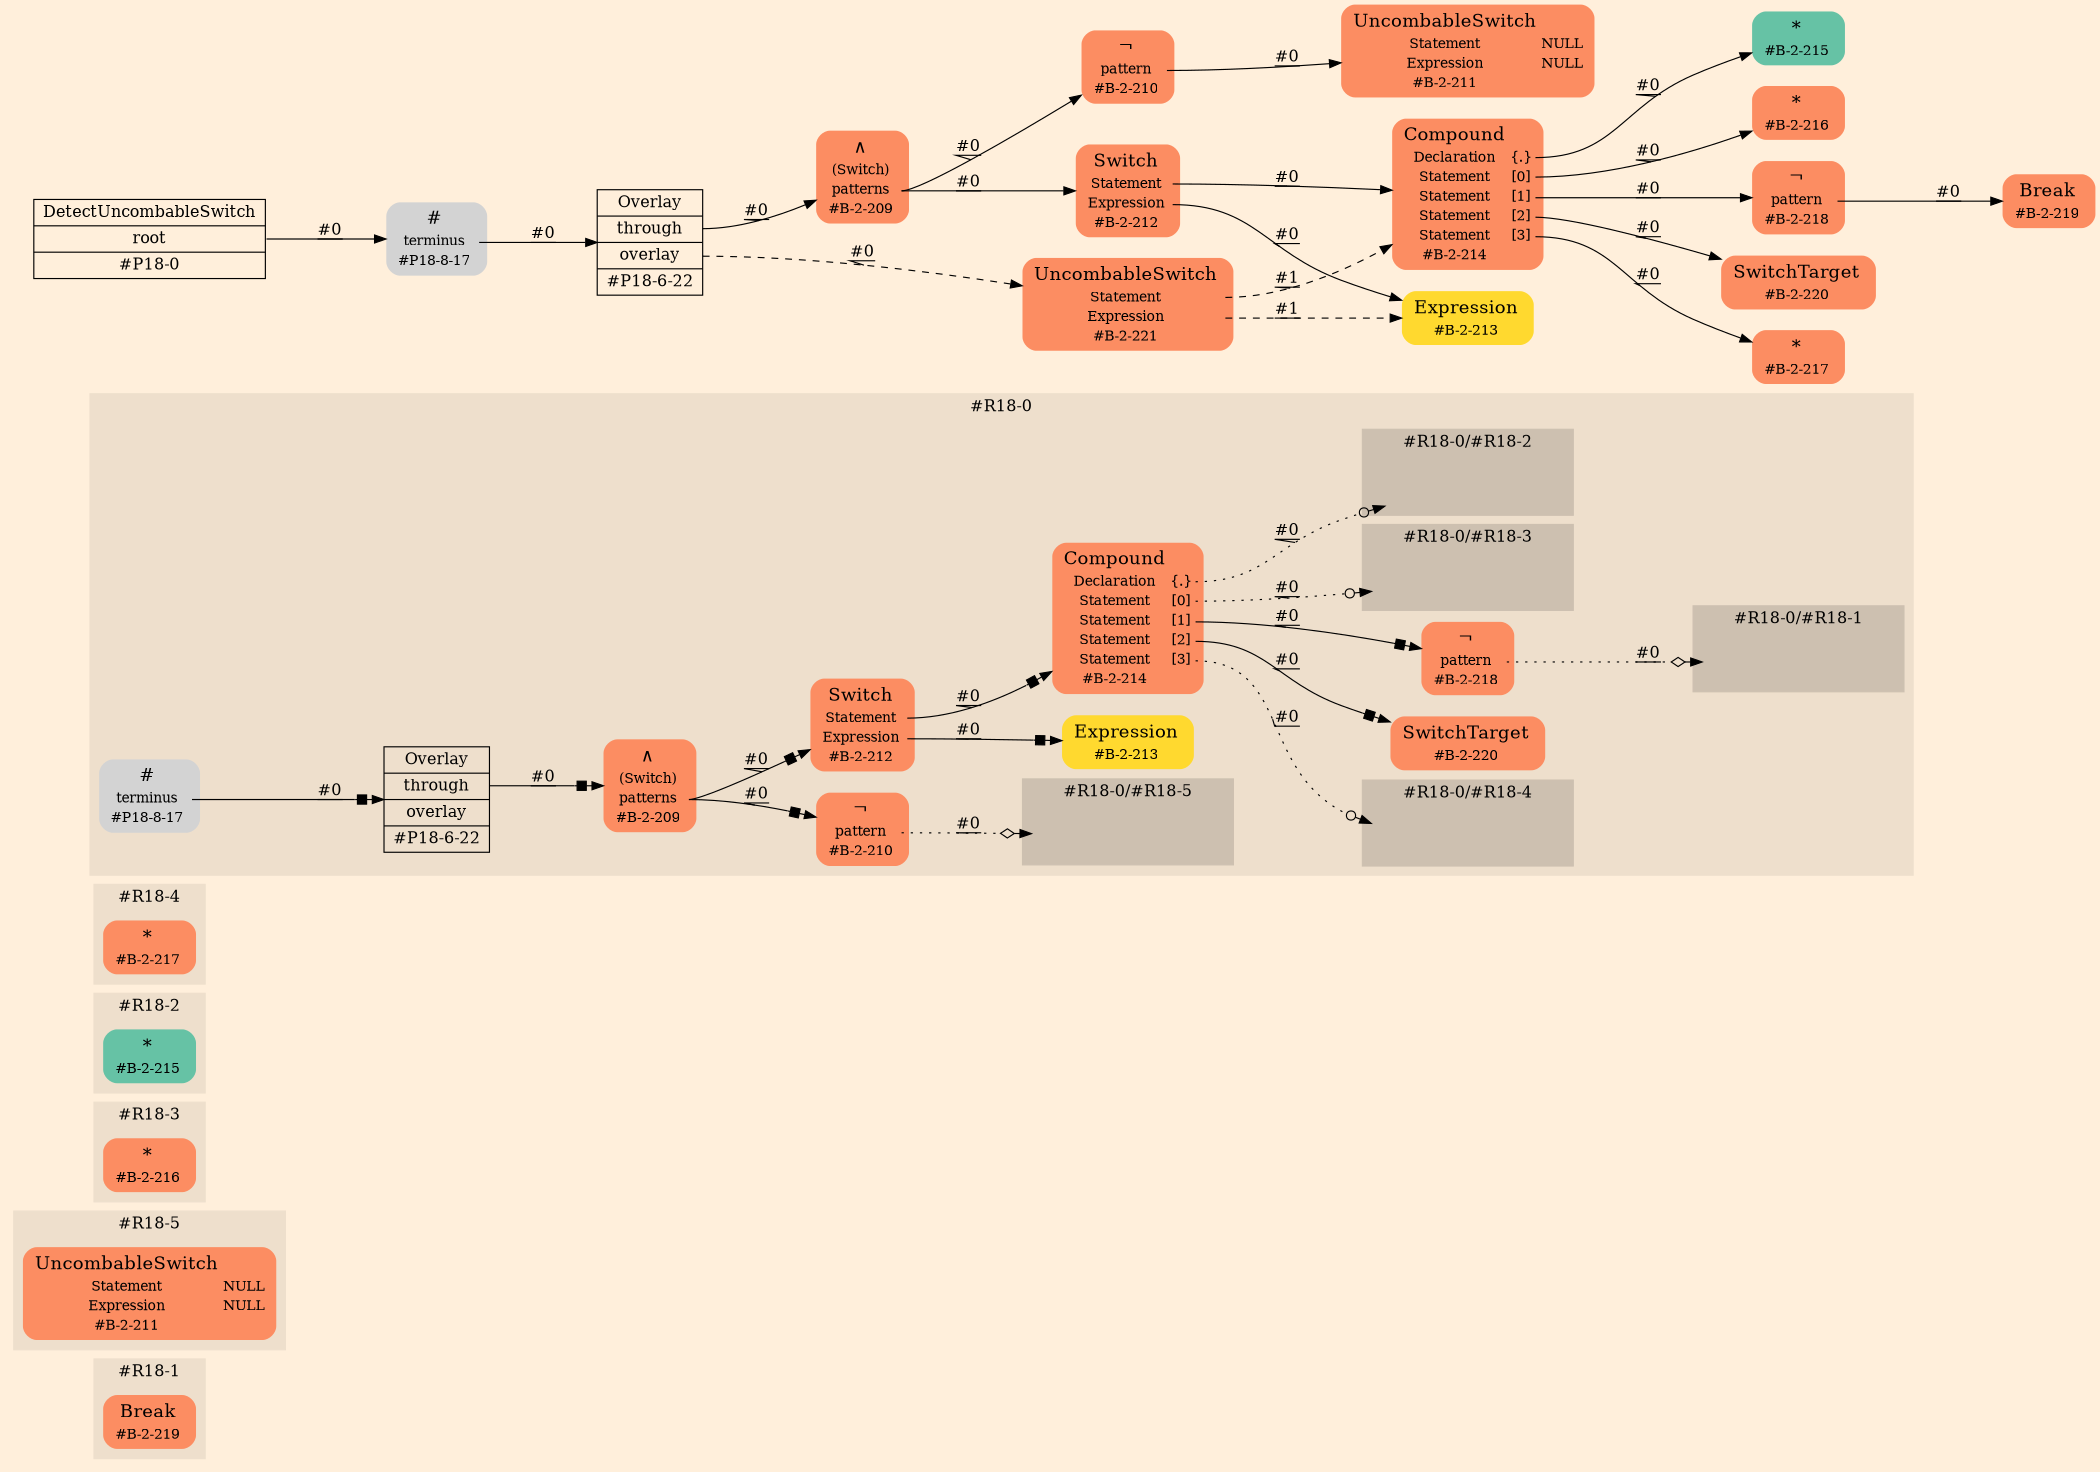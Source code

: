digraph Inferno {
graph [
    rankdir = "LR"
    ranksep = 1.0
    size = "14,20"
    bgcolor = antiquewhite1
    color = black
    fontcolor = black
];
node [
];

// -------------------- figure #R18-1 --------------------
subgraph "cluster#R18-1" {
    label = "#R18-1"
    style = "filled"
    color = antiquewhite2
    "#R18-1/#B-2-219" [
        shape = "plaintext"
        fillcolor = "/set28/2"
        label = <<TABLE BORDER="0" CELLBORDER="0" CELLSPACING="0">
         <TR><TD><FONT POINT-SIZE="16.0">Break</FONT></TD><TD></TD></TR>
         <TR><TD>#B-2-219</TD><TD PORT="port0"></TD></TR>
        </TABLE>>
        style = "rounded,filled"
        fontsize = "12"
    ];
    
}


// -------------------- figure #R18-5 --------------------
subgraph "cluster#R18-5" {
    label = "#R18-5"
    style = "filled"
    color = antiquewhite2
    "#R18-5/#B-2-211" [
        shape = "plaintext"
        fillcolor = "/set28/2"
        label = <<TABLE BORDER="0" CELLBORDER="0" CELLSPACING="0">
         <TR><TD><FONT POINT-SIZE="16.0">UncombableSwitch</FONT></TD><TD></TD></TR>
         <TR><TD>Statement</TD><TD PORT="port0">NULL</TD></TR>
         <TR><TD>Expression</TD><TD PORT="port1">NULL</TD></TR>
         <TR><TD>#B-2-211</TD><TD PORT="port2"></TD></TR>
        </TABLE>>
        style = "rounded,filled"
        fontsize = "12"
    ];
    
}


// -------------------- figure #R18-3 --------------------
subgraph "cluster#R18-3" {
    label = "#R18-3"
    style = "filled"
    color = antiquewhite2
    "#R18-3/#B-2-216" [
        shape = "plaintext"
        fillcolor = "/set28/2"
        label = <<TABLE BORDER="0" CELLBORDER="0" CELLSPACING="0">
         <TR><TD><FONT POINT-SIZE="16.0">*</FONT></TD><TD></TD></TR>
         <TR><TD>#B-2-216</TD><TD PORT="port0"></TD></TR>
        </TABLE>>
        style = "rounded,filled"
        fontsize = "12"
    ];
    
}


// -------------------- figure #R18-2 --------------------
subgraph "cluster#R18-2" {
    label = "#R18-2"
    style = "filled"
    color = antiquewhite2
    "#R18-2/#B-2-215" [
        shape = "plaintext"
        fillcolor = "/set28/1"
        label = <<TABLE BORDER="0" CELLBORDER="0" CELLSPACING="0">
         <TR><TD><FONT POINT-SIZE="16.0">*</FONT></TD><TD></TD></TR>
         <TR><TD>#B-2-215</TD><TD PORT="port0"></TD></TR>
        </TABLE>>
        style = "rounded,filled"
        fontsize = "12"
    ];
    
}


// -------------------- figure #R18-4 --------------------
subgraph "cluster#R18-4" {
    label = "#R18-4"
    style = "filled"
    color = antiquewhite2
    "#R18-4/#B-2-217" [
        shape = "plaintext"
        fillcolor = "/set28/2"
        label = <<TABLE BORDER="0" CELLBORDER="0" CELLSPACING="0">
         <TR><TD><FONT POINT-SIZE="16.0">*</FONT></TD><TD></TD></TR>
         <TR><TD>#B-2-217</TD><TD PORT="port0"></TD></TR>
        </TABLE>>
        style = "rounded,filled"
        fontsize = "12"
    ];
    
}


// -------------------- figure #R18-0 --------------------
subgraph "cluster#R18-0" {
    label = "#R18-0"
    style = "filled"
    color = antiquewhite2
    "#R18-0/#B-2-213" [
        shape = "plaintext"
        fillcolor = "/set28/6"
        label = <<TABLE BORDER="0" CELLBORDER="0" CELLSPACING="0">
         <TR><TD><FONT POINT-SIZE="16.0">Expression</FONT></TD><TD></TD></TR>
         <TR><TD>#B-2-213</TD><TD PORT="port0"></TD></TR>
        </TABLE>>
        style = "rounded,filled"
        fontsize = "12"
    ];
    
    "#R18-0/#B-2-218" [
        shape = "plaintext"
        fillcolor = "/set28/2"
        label = <<TABLE BORDER="0" CELLBORDER="0" CELLSPACING="0">
         <TR><TD><FONT POINT-SIZE="16.0">¬</FONT></TD><TD></TD></TR>
         <TR><TD>pattern</TD><TD PORT="port0"></TD></TR>
         <TR><TD>#B-2-218</TD><TD PORT="port1"></TD></TR>
        </TABLE>>
        style = "rounded,filled"
        fontsize = "12"
    ];
    
    "#R18-0/#P18-6-22" [
        shape = "record"
        fillcolor = antiquewhite2
        label = "<fixed> Overlay | <port0> through | <port1> overlay | <port2> #P18-6-22"
        style = "filled"
        fontsize = "14"
        color = black
        fontcolor = black
    ];
    
    "#R18-0/#B-2-214" [
        shape = "plaintext"
        fillcolor = "/set28/2"
        label = <<TABLE BORDER="0" CELLBORDER="0" CELLSPACING="0">
         <TR><TD><FONT POINT-SIZE="16.0">Compound</FONT></TD><TD></TD></TR>
         <TR><TD>Declaration</TD><TD PORT="port0">{.}</TD></TR>
         <TR><TD>Statement</TD><TD PORT="port1">[0]</TD></TR>
         <TR><TD>Statement</TD><TD PORT="port2">[1]</TD></TR>
         <TR><TD>Statement</TD><TD PORT="port3">[2]</TD></TR>
         <TR><TD>Statement</TD><TD PORT="port4">[3]</TD></TR>
         <TR><TD>#B-2-214</TD><TD PORT="port5"></TD></TR>
        </TABLE>>
        style = "rounded,filled"
        fontsize = "12"
    ];
    
    "#R18-0/#P18-8-17" [
        shape = "plaintext"
        label = <<TABLE BORDER="0" CELLBORDER="0" CELLSPACING="0">
         <TR><TD><FONT POINT-SIZE="16.0">#</FONT></TD><TD></TD></TR>
         <TR><TD>terminus</TD><TD PORT="port0"></TD></TR>
         <TR><TD>#P18-8-17</TD><TD PORT="port1"></TD></TR>
        </TABLE>>
        style = "rounded,filled"
        fontsize = "12"
    ];
    
    "#R18-0/#B-2-220" [
        shape = "plaintext"
        fillcolor = "/set28/2"
        label = <<TABLE BORDER="0" CELLBORDER="0" CELLSPACING="0">
         <TR><TD><FONT POINT-SIZE="16.0">SwitchTarget</FONT></TD><TD></TD></TR>
         <TR><TD>#B-2-220</TD><TD PORT="port0"></TD></TR>
        </TABLE>>
        style = "rounded,filled"
        fontsize = "12"
    ];
    
    "#R18-0/#B-2-209" [
        shape = "plaintext"
        fillcolor = "/set28/2"
        label = <<TABLE BORDER="0" CELLBORDER="0" CELLSPACING="0">
         <TR><TD><FONT POINT-SIZE="16.0">∧</FONT></TD><TD></TD></TR>
         <TR><TD>(Switch)</TD><TD PORT="port0"></TD></TR>
         <TR><TD>patterns</TD><TD PORT="port1"></TD></TR>
         <TR><TD>#B-2-209</TD><TD PORT="port2"></TD></TR>
        </TABLE>>
        style = "rounded,filled"
        fontsize = "12"
    ];
    
    "#R18-0/#B-2-210" [
        shape = "plaintext"
        fillcolor = "/set28/2"
        label = <<TABLE BORDER="0" CELLBORDER="0" CELLSPACING="0">
         <TR><TD><FONT POINT-SIZE="16.0">¬</FONT></TD><TD></TD></TR>
         <TR><TD>pattern</TD><TD PORT="port0"></TD></TR>
         <TR><TD>#B-2-210</TD><TD PORT="port1"></TD></TR>
        </TABLE>>
        style = "rounded,filled"
        fontsize = "12"
    ];
    
    "#R18-0/#B-2-212" [
        shape = "plaintext"
        fillcolor = "/set28/2"
        label = <<TABLE BORDER="0" CELLBORDER="0" CELLSPACING="0">
         <TR><TD><FONT POINT-SIZE="16.0">Switch</FONT></TD><TD></TD></TR>
         <TR><TD>Statement</TD><TD PORT="port0"></TD></TR>
         <TR><TD>Expression</TD><TD PORT="port1"></TD></TR>
         <TR><TD>#B-2-212</TD><TD PORT="port2"></TD></TR>
        </TABLE>>
        style = "rounded,filled"
        fontsize = "12"
    ];
    
    subgraph "cluster#R18-0/#R18-4" {
        label = "#R18-0/#R18-4"
        style = "filled"
        color = antiquewhite3
        "#R18-0/#0/#B-2-217" [
            shape = "none"
            fillcolor = "/set28/2"
            style = "invisible"
        ];
        
    }
    
    subgraph "cluster#R18-0/#R18-2" {
        label = "#R18-0/#R18-2"
        style = "filled"
        color = antiquewhite3
        "#R18-0/#0/#B-2-215" [
            shape = "none"
            fillcolor = "/set28/1"
            style = "invisible"
        ];
        
    }
    
    subgraph "cluster#R18-0/#R18-3" {
        label = "#R18-0/#R18-3"
        style = "filled"
        color = antiquewhite3
        "#R18-0/#0/#B-2-216" [
            shape = "none"
            fillcolor = "/set28/2"
            style = "invisible"
        ];
        
    }
    
    subgraph "cluster#R18-0/#R18-5" {
        label = "#R18-0/#R18-5"
        style = "filled"
        color = antiquewhite3
        "#R18-0/#0/#B-2-211" [
            shape = "none"
            fillcolor = "/set28/2"
            style = "invisible"
        ];
        
    }
    
    subgraph "cluster#R18-0/#R18-1" {
        label = "#R18-0/#R18-1"
        style = "filled"
        color = antiquewhite3
        "#R18-0/#0/#B-2-219" [
            shape = "none"
            fillcolor = "/set28/2"
            style = "invisible"
        ];
        
    }
    
}


// -------------------- transformation figure --------------------
"CR#P18-0" [
    shape = "record"
    fillcolor = antiquewhite1
    label = "<fixed> DetectUncombableSwitch | <port0> root | <port1> #P18-0"
    style = "filled"
    fontsize = "14"
    color = black
    fontcolor = black
];

"#P18-8-17" [
    shape = "plaintext"
    label = <<TABLE BORDER="0" CELLBORDER="0" CELLSPACING="0">
     <TR><TD><FONT POINT-SIZE="16.0">#</FONT></TD><TD></TD></TR>
     <TR><TD>terminus</TD><TD PORT="port0"></TD></TR>
     <TR><TD>#P18-8-17</TD><TD PORT="port1"></TD></TR>
    </TABLE>>
    style = "rounded,filled"
    fontsize = "12"
];

"#P18-6-22" [
    shape = "record"
    fillcolor = antiquewhite1
    label = "<fixed> Overlay | <port0> through | <port1> overlay | <port2> #P18-6-22"
    style = "filled"
    fontsize = "14"
    color = black
    fontcolor = black
];

"#B-2-209" [
    shape = "plaintext"
    fillcolor = "/set28/2"
    label = <<TABLE BORDER="0" CELLBORDER="0" CELLSPACING="0">
     <TR><TD><FONT POINT-SIZE="16.0">∧</FONT></TD><TD></TD></TR>
     <TR><TD>(Switch)</TD><TD PORT="port0"></TD></TR>
     <TR><TD>patterns</TD><TD PORT="port1"></TD></TR>
     <TR><TD>#B-2-209</TD><TD PORT="port2"></TD></TR>
    </TABLE>>
    style = "rounded,filled"
    fontsize = "12"
];

"#B-2-210" [
    shape = "plaintext"
    fillcolor = "/set28/2"
    label = <<TABLE BORDER="0" CELLBORDER="0" CELLSPACING="0">
     <TR><TD><FONT POINT-SIZE="16.0">¬</FONT></TD><TD></TD></TR>
     <TR><TD>pattern</TD><TD PORT="port0"></TD></TR>
     <TR><TD>#B-2-210</TD><TD PORT="port1"></TD></TR>
    </TABLE>>
    style = "rounded,filled"
    fontsize = "12"
];

"#B-2-211" [
    shape = "plaintext"
    fillcolor = "/set28/2"
    label = <<TABLE BORDER="0" CELLBORDER="0" CELLSPACING="0">
     <TR><TD><FONT POINT-SIZE="16.0">UncombableSwitch</FONT></TD><TD></TD></TR>
     <TR><TD>Statement</TD><TD PORT="port0">NULL</TD></TR>
     <TR><TD>Expression</TD><TD PORT="port1">NULL</TD></TR>
     <TR><TD>#B-2-211</TD><TD PORT="port2"></TD></TR>
    </TABLE>>
    style = "rounded,filled"
    fontsize = "12"
];

"#B-2-212" [
    shape = "plaintext"
    fillcolor = "/set28/2"
    label = <<TABLE BORDER="0" CELLBORDER="0" CELLSPACING="0">
     <TR><TD><FONT POINT-SIZE="16.0">Switch</FONT></TD><TD></TD></TR>
     <TR><TD>Statement</TD><TD PORT="port0"></TD></TR>
     <TR><TD>Expression</TD><TD PORT="port1"></TD></TR>
     <TR><TD>#B-2-212</TD><TD PORT="port2"></TD></TR>
    </TABLE>>
    style = "rounded,filled"
    fontsize = "12"
];

"#B-2-214" [
    shape = "plaintext"
    fillcolor = "/set28/2"
    label = <<TABLE BORDER="0" CELLBORDER="0" CELLSPACING="0">
     <TR><TD><FONT POINT-SIZE="16.0">Compound</FONT></TD><TD></TD></TR>
     <TR><TD>Declaration</TD><TD PORT="port0">{.}</TD></TR>
     <TR><TD>Statement</TD><TD PORT="port1">[0]</TD></TR>
     <TR><TD>Statement</TD><TD PORT="port2">[1]</TD></TR>
     <TR><TD>Statement</TD><TD PORT="port3">[2]</TD></TR>
     <TR><TD>Statement</TD><TD PORT="port4">[3]</TD></TR>
     <TR><TD>#B-2-214</TD><TD PORT="port5"></TD></TR>
    </TABLE>>
    style = "rounded,filled"
    fontsize = "12"
];

"#B-2-215" [
    shape = "plaintext"
    fillcolor = "/set28/1"
    label = <<TABLE BORDER="0" CELLBORDER="0" CELLSPACING="0">
     <TR><TD><FONT POINT-SIZE="16.0">*</FONT></TD><TD></TD></TR>
     <TR><TD>#B-2-215</TD><TD PORT="port0"></TD></TR>
    </TABLE>>
    style = "rounded,filled"
    fontsize = "12"
];

"#B-2-216" [
    shape = "plaintext"
    fillcolor = "/set28/2"
    label = <<TABLE BORDER="0" CELLBORDER="0" CELLSPACING="0">
     <TR><TD><FONT POINT-SIZE="16.0">*</FONT></TD><TD></TD></TR>
     <TR><TD>#B-2-216</TD><TD PORT="port0"></TD></TR>
    </TABLE>>
    style = "rounded,filled"
    fontsize = "12"
];

"#B-2-218" [
    shape = "plaintext"
    fillcolor = "/set28/2"
    label = <<TABLE BORDER="0" CELLBORDER="0" CELLSPACING="0">
     <TR><TD><FONT POINT-SIZE="16.0">¬</FONT></TD><TD></TD></TR>
     <TR><TD>pattern</TD><TD PORT="port0"></TD></TR>
     <TR><TD>#B-2-218</TD><TD PORT="port1"></TD></TR>
    </TABLE>>
    style = "rounded,filled"
    fontsize = "12"
];

"#B-2-219" [
    shape = "plaintext"
    fillcolor = "/set28/2"
    label = <<TABLE BORDER="0" CELLBORDER="0" CELLSPACING="0">
     <TR><TD><FONT POINT-SIZE="16.0">Break</FONT></TD><TD></TD></TR>
     <TR><TD>#B-2-219</TD><TD PORT="port0"></TD></TR>
    </TABLE>>
    style = "rounded,filled"
    fontsize = "12"
];

"#B-2-220" [
    shape = "plaintext"
    fillcolor = "/set28/2"
    label = <<TABLE BORDER="0" CELLBORDER="0" CELLSPACING="0">
     <TR><TD><FONT POINT-SIZE="16.0">SwitchTarget</FONT></TD><TD></TD></TR>
     <TR><TD>#B-2-220</TD><TD PORT="port0"></TD></TR>
    </TABLE>>
    style = "rounded,filled"
    fontsize = "12"
];

"#B-2-217" [
    shape = "plaintext"
    fillcolor = "/set28/2"
    label = <<TABLE BORDER="0" CELLBORDER="0" CELLSPACING="0">
     <TR><TD><FONT POINT-SIZE="16.0">*</FONT></TD><TD></TD></TR>
     <TR><TD>#B-2-217</TD><TD PORT="port0"></TD></TR>
    </TABLE>>
    style = "rounded,filled"
    fontsize = "12"
];

"#B-2-213" [
    shape = "plaintext"
    fillcolor = "/set28/6"
    label = <<TABLE BORDER="0" CELLBORDER="0" CELLSPACING="0">
     <TR><TD><FONT POINT-SIZE="16.0">Expression</FONT></TD><TD></TD></TR>
     <TR><TD>#B-2-213</TD><TD PORT="port0"></TD></TR>
    </TABLE>>
    style = "rounded,filled"
    fontsize = "12"
];

"#B-2-221" [
    shape = "plaintext"
    fillcolor = "/set28/2"
    label = <<TABLE BORDER="0" CELLBORDER="0" CELLSPACING="0">
     <TR><TD><FONT POINT-SIZE="16.0">UncombableSwitch</FONT></TD><TD></TD></TR>
     <TR><TD>Statement</TD><TD PORT="port0"></TD></TR>
     <TR><TD>Expression</TD><TD PORT="port1"></TD></TR>
     <TR><TD>#B-2-221</TD><TD PORT="port2"></TD></TR>
    </TABLE>>
    style = "rounded,filled"
    fontsize = "12"
];


// -------------------- links --------------------
// links for block CR#P18-0
"CR#P18-0":port0 -> "#P18-8-17" [
    style="solid"
    label = "#0"
    decorate = true
    color = black
    fontcolor = black
];

// links for block #P18-8-17
"#P18-8-17":port0 -> "#P18-6-22" [
    style="solid"
    label = "#0"
    decorate = true
    color = black
    fontcolor = black
];

// links for block #P18-6-22
"#P18-6-22":port0 -> "#B-2-209" [
    style="solid"
    label = "#0"
    decorate = true
    color = black
    fontcolor = black
];

"#P18-6-22":port1 -> "#B-2-221" [
    style="dashed"
    label = "#0"
    decorate = true
    color = black
    fontcolor = black
];

// links for block #B-2-209
"#B-2-209":port1 -> "#B-2-210" [
    style="solid"
    label = "#0"
    decorate = true
    color = black
    fontcolor = black
];

"#B-2-209":port1 -> "#B-2-212" [
    style="solid"
    label = "#0"
    decorate = true
    color = black
    fontcolor = black
];

// links for block #B-2-210
"#B-2-210":port0 -> "#B-2-211" [
    style="solid"
    label = "#0"
    decorate = true
    color = black
    fontcolor = black
];

// links for block #B-2-211
// links for block #B-2-212
"#B-2-212":port0 -> "#B-2-214" [
    style="solid"
    label = "#0"
    decorate = true
    color = black
    fontcolor = black
];

"#B-2-212":port1 -> "#B-2-213" [
    style="solid"
    label = "#0"
    decorate = true
    color = black
    fontcolor = black
];

// links for block #B-2-214
"#B-2-214":port0 -> "#B-2-215" [
    style="solid"
    label = "#0"
    decorate = true
    color = black
    fontcolor = black
];

"#B-2-214":port1 -> "#B-2-216" [
    style="solid"
    label = "#0"
    decorate = true
    color = black
    fontcolor = black
];

"#B-2-214":port2 -> "#B-2-218" [
    style="solid"
    label = "#0"
    decorate = true
    color = black
    fontcolor = black
];

"#B-2-214":port3 -> "#B-2-220" [
    style="solid"
    label = "#0"
    decorate = true
    color = black
    fontcolor = black
];

"#B-2-214":port4 -> "#B-2-217" [
    style="solid"
    label = "#0"
    decorate = true
    color = black
    fontcolor = black
];

// links for block #B-2-215
// links for block #B-2-216
// links for block #B-2-218
"#B-2-218":port0 -> "#B-2-219" [
    style="solid"
    label = "#0"
    decorate = true
    color = black
    fontcolor = black
];

// links for block #B-2-219
// links for block #B-2-220
// links for block #B-2-217
// links for block #B-2-213
// links for block #B-2-221
"#B-2-221":port0 -> "#B-2-214" [
    style="dashed"
    label = "#1"
    decorate = true
    color = black
    fontcolor = black
];

"#B-2-221":port1 -> "#B-2-213" [
    style="dashed"
    label = "#1"
    decorate = true
    color = black
    fontcolor = black
];

// links for block #R18-0/#B-2-213
// links for block #R18-0/#B-2-218
"#R18-0/#B-2-218":port0 -> "#R18-0/#0/#B-2-219" [
    style="dotted"
    arrowhead="normalnoneodiamond"
    label = "#0"
    decorate = true
    color = black
    fontcolor = black
];

// links for block #R18-0/#P18-6-22
"#R18-0/#P18-6-22":port0 -> "#R18-0/#B-2-209" [
    style="solid"
    arrowhead="normalnonebox"
    label = "#0"
    decorate = true
    color = black
    fontcolor = black
];

// links for block #R18-0/#B-2-214
"#R18-0/#B-2-214":port0 -> "#R18-0/#0/#B-2-215" [
    style="dotted"
    arrowhead="normalnoneodot"
    label = "#0"
    decorate = true
    color = black
    fontcolor = black
];

"#R18-0/#B-2-214":port1 -> "#R18-0/#0/#B-2-216" [
    style="dotted"
    arrowhead="normalnoneodot"
    label = "#0"
    decorate = true
    color = black
    fontcolor = black
];

"#R18-0/#B-2-214":port2 -> "#R18-0/#B-2-218" [
    style="solid"
    arrowhead="normalnonebox"
    label = "#0"
    decorate = true
    color = black
    fontcolor = black
];

"#R18-0/#B-2-214":port3 -> "#R18-0/#B-2-220" [
    style="solid"
    arrowhead="normalnonebox"
    label = "#0"
    decorate = true
    color = black
    fontcolor = black
];

"#R18-0/#B-2-214":port4 -> "#R18-0/#0/#B-2-217" [
    style="dotted"
    arrowhead="normalnoneodot"
    label = "#0"
    decorate = true
    color = black
    fontcolor = black
];

// links for block #R18-0/#P18-8-17
"#R18-0/#P18-8-17":port0 -> "#R18-0/#P18-6-22" [
    style="solid"
    arrowhead="normalnonebox"
    label = "#0"
    decorate = true
    color = black
    fontcolor = black
];

// links for block #R18-0/#B-2-220
// links for block #R18-0/#B-2-209
"#R18-0/#B-2-209":port1 -> "#R18-0/#B-2-210" [
    style="solid"
    arrowhead="normalnonebox"
    label = "#0"
    decorate = true
    color = black
    fontcolor = black
];

"#R18-0/#B-2-209":port1 -> "#R18-0/#B-2-212" [
    style="solid"
    arrowhead="normalnonebox"
    label = "#0"
    decorate = true
    color = black
    fontcolor = black
];

// links for block #R18-0/#B-2-210
"#R18-0/#B-2-210":port0 -> "#R18-0/#0/#B-2-211" [
    style="dotted"
    arrowhead="normalnoneodiamond"
    label = "#0"
    decorate = true
    color = black
    fontcolor = black
];

// links for block #R18-0/#B-2-212
"#R18-0/#B-2-212":port0 -> "#R18-0/#B-2-214" [
    style="solid"
    arrowhead="normalnonebox"
    label = "#0"
    decorate = true
    color = black
    fontcolor = black
];

"#R18-0/#B-2-212":port1 -> "#R18-0/#B-2-213" [
    style="solid"
    arrowhead="normalnonebox"
    label = "#0"
    decorate = true
    color = black
    fontcolor = black
];

// links for block #R18-0/#0/#B-2-217
// links for block #R18-0/#0/#B-2-215
// links for block #R18-0/#0/#B-2-216
// links for block #R18-0/#0/#B-2-211
// links for block #R18-0/#0/#B-2-219
// links for block #R18-4/#B-2-217
// links for block #R18-2/#B-2-215
// links for block #R18-3/#B-2-216
// links for block #R18-5/#B-2-211
// links for block #R18-1/#B-2-219
}
